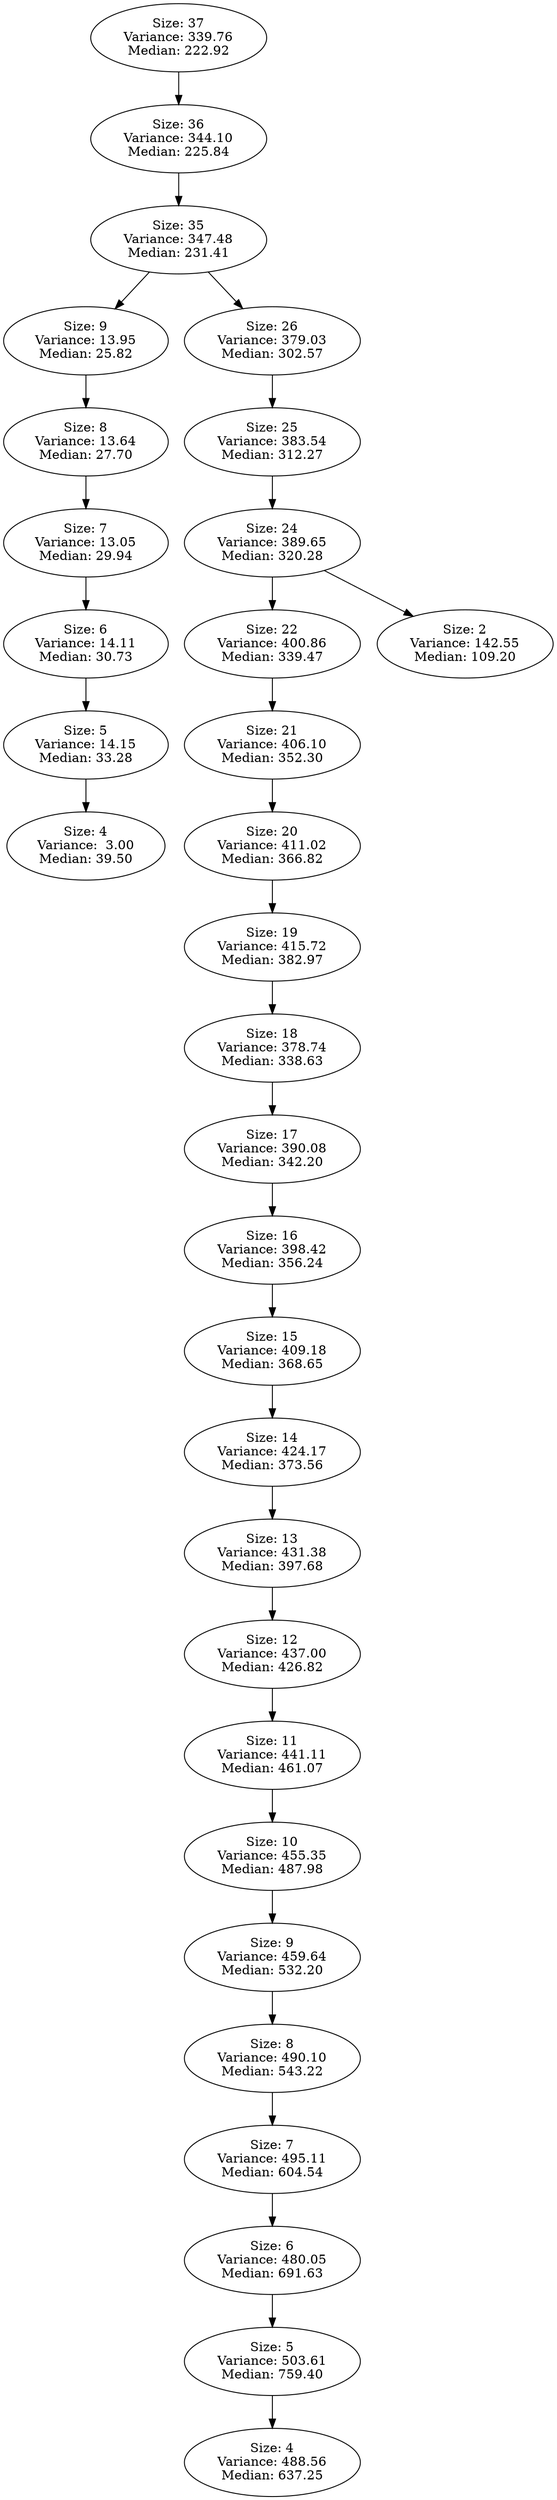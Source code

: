 DIGRAPH G {
"Size: 37\nVariance: 339.76\nMedian: 222.92" -> "Size: 36\nVariance: 344.10\nMedian: 225.84" L=0;
"Size: 36\nVariance: 344.10\nMedian: 225.84" -> "Size: 35\nVariance: 347.48\nMedian: 231.41" L=1;
"Size: 35\nVariance: 347.48\nMedian: 231.41" -> "Size: 9\nVariance: 13.95\nMedian: 25.82" L=2;
"Size: 35\nVariance: 347.48\nMedian: 231.41" -> "Size: 26\nVariance: 379.03\nMedian: 302.57" L=2;
"Size: 9\nVariance: 13.95\nMedian: 25.82" -> "Size: 8\nVariance: 13.64\nMedian: 27.70" L=3;
"Size: 8\nVariance: 13.64\nMedian: 27.70" -> "Size: 7\nVariance: 13.05\nMedian: 29.94" L=4;
"Size: 7\nVariance: 13.05\nMedian: 29.94" -> "Size: 6\nVariance: 14.11\nMedian: 30.73" L=5;
"Size: 6\nVariance: 14.11\nMedian: 30.73" -> "Size: 5\nVariance: 14.15\nMedian: 33.28" L=6;
"Size: 5\nVariance: 14.15\nMedian: 33.28" -> "Size: 4\nVariance:  3.00\nMedian: 39.50" L=7;
"Size: 26\nVariance: 379.03\nMedian: 302.57" -> "Size: 25\nVariance: 383.54\nMedian: 312.27" L=3;
"Size: 25\nVariance: 383.54\nMedian: 312.27" -> "Size: 24\nVariance: 389.65\nMedian: 320.28" L=4;
"Size: 24\nVariance: 389.65\nMedian: 320.28" -> "Size: 22\nVariance: 400.86\nMedian: 339.47" L=5;
"Size: 24\nVariance: 389.65\nMedian: 320.28" -> "Size: 2\nVariance: 142.55\nMedian: 109.20" L=5;
"Size: 22\nVariance: 400.86\nMedian: 339.47" -> "Size: 21\nVariance: 406.10\nMedian: 352.30" L=6;
"Size: 21\nVariance: 406.10\nMedian: 352.30" -> "Size: 20\nVariance: 411.02\nMedian: 366.82" L=7;
"Size: 20\nVariance: 411.02\nMedian: 366.82" -> "Size: 19\nVariance: 415.72\nMedian: 382.97" L=8;
"Size: 19\nVariance: 415.72\nMedian: 382.97" -> "Size: 18\nVariance: 378.74\nMedian: 338.63" L=9;
"Size: 18\nVariance: 378.74\nMedian: 338.63" -> "Size: 17\nVariance: 390.08\nMedian: 342.20" L=10;
"Size: 17\nVariance: 390.08\nMedian: 342.20" -> "Size: 16\nVariance: 398.42\nMedian: 356.24" L=11;
"Size: 16\nVariance: 398.42\nMedian: 356.24" -> "Size: 15\nVariance: 409.18\nMedian: 368.65" L=12;
"Size: 15\nVariance: 409.18\nMedian: 368.65" -> "Size: 14\nVariance: 424.17\nMedian: 373.56" L=13;
"Size: 14\nVariance: 424.17\nMedian: 373.56" -> "Size: 13\nVariance: 431.38\nMedian: 397.68" L=14;
"Size: 13\nVariance: 431.38\nMedian: 397.68" -> "Size: 12\nVariance: 437.00\nMedian: 426.82" L=15;
"Size: 12\nVariance: 437.00\nMedian: 426.82" -> "Size: 11\nVariance: 441.11\nMedian: 461.07" L=16;
"Size: 11\nVariance: 441.11\nMedian: 461.07" -> "Size: 10\nVariance: 455.35\nMedian: 487.98" L=17;
"Size: 10\nVariance: 455.35\nMedian: 487.98" -> "Size: 9\nVariance: 459.64\nMedian: 532.20" L=18;
"Size: 9\nVariance: 459.64\nMedian: 532.20" -> "Size: 8\nVariance: 490.10\nMedian: 543.22" L=19;
"Size: 8\nVariance: 490.10\nMedian: 543.22" -> "Size: 7\nVariance: 495.11\nMedian: 604.54" L=20;
"Size: 7\nVariance: 495.11\nMedian: 604.54" -> "Size: 6\nVariance: 480.05\nMedian: 691.63" L=21;
"Size: 6\nVariance: 480.05\nMedian: 691.63" -> "Size: 5\nVariance: 503.61\nMedian: 759.40" L=22;
"Size: 5\nVariance: 503.61\nMedian: 759.40" -> "Size: 4\nVariance: 488.56\nMedian: 637.25" L=23;
}

